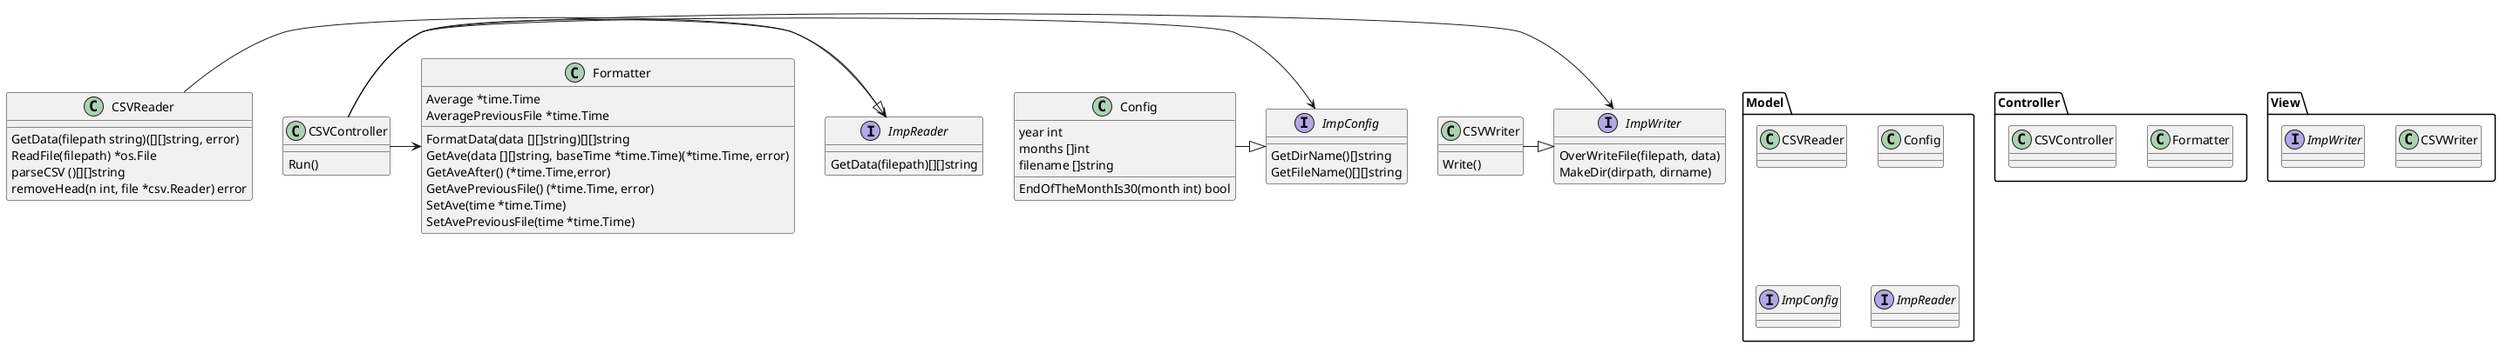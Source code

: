 @startuml

package "Controller"{
    class Formatter
    class CSVController
}

package "Model"{
    class CSVReader
    class Config
    interface ImpConfig
    interface ImpReader

}

package View{
    class CSVWriter
    interface ImpWriter
}

class Config{
    year int
    months []int
    filename []string
    EndOfTheMonthIs30(month int) bool
}

interface ImpConfig{
    GetDirName()[]string
    GetFileName()[][]string
}

class CSVReader{
    GetData(filepath string)([][]string, error)
    ReadFile(filepath) *os.File
    parseCSV ()[][]string
    removeHead(n int, file *csv.Reader) error
}

interface ImpReader{
    GetData(filepath)[][]string

}

class CSVController{
    Run()
}

class Formatter{
    Average *time.Time
    AveragePreviousFile *time.Time
    FormatData(data [][]string)[][]string
    GetAve(data [][]string, baseTime *time.Time)(*time.Time, error)
    GetAveAfter() (*time.Time,error)
    GetAvePreviousFile() (*time.Time, error)
    SetAve(time *time.Time)
    SetAvePreviousFile(time *time.Time)
}

class CSVWriter{
    Write()
}

interface ImpWriter{
    OverWriteFile(filepath, data)
    MakeDir(dirpath, dirname)

}

CSVReader -|> ImpReader
Config -|> ImpConfig

CSVController -> ImpConfig
CSVController -> ImpReader
CSVController -> Formatter
CSVController -> ImpWriter

CSVWriter -|> ImpWriter

@enduml

